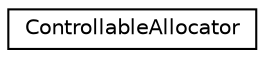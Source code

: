 digraph "Graphical Class Hierarchy"
{
 // LATEX_PDF_SIZE
  edge [fontname="Helvetica",fontsize="10",labelfontname="Helvetica",labelfontsize="10"];
  node [fontname="Helvetica",fontsize="10",shape=record];
  rankdir="LR";
  Node0 [label="ControllableAllocator",height=0.2,width=0.4,color="black", fillcolor="white", style="filled",URL="$classControllableAllocator.html",tooltip=" "];
}
